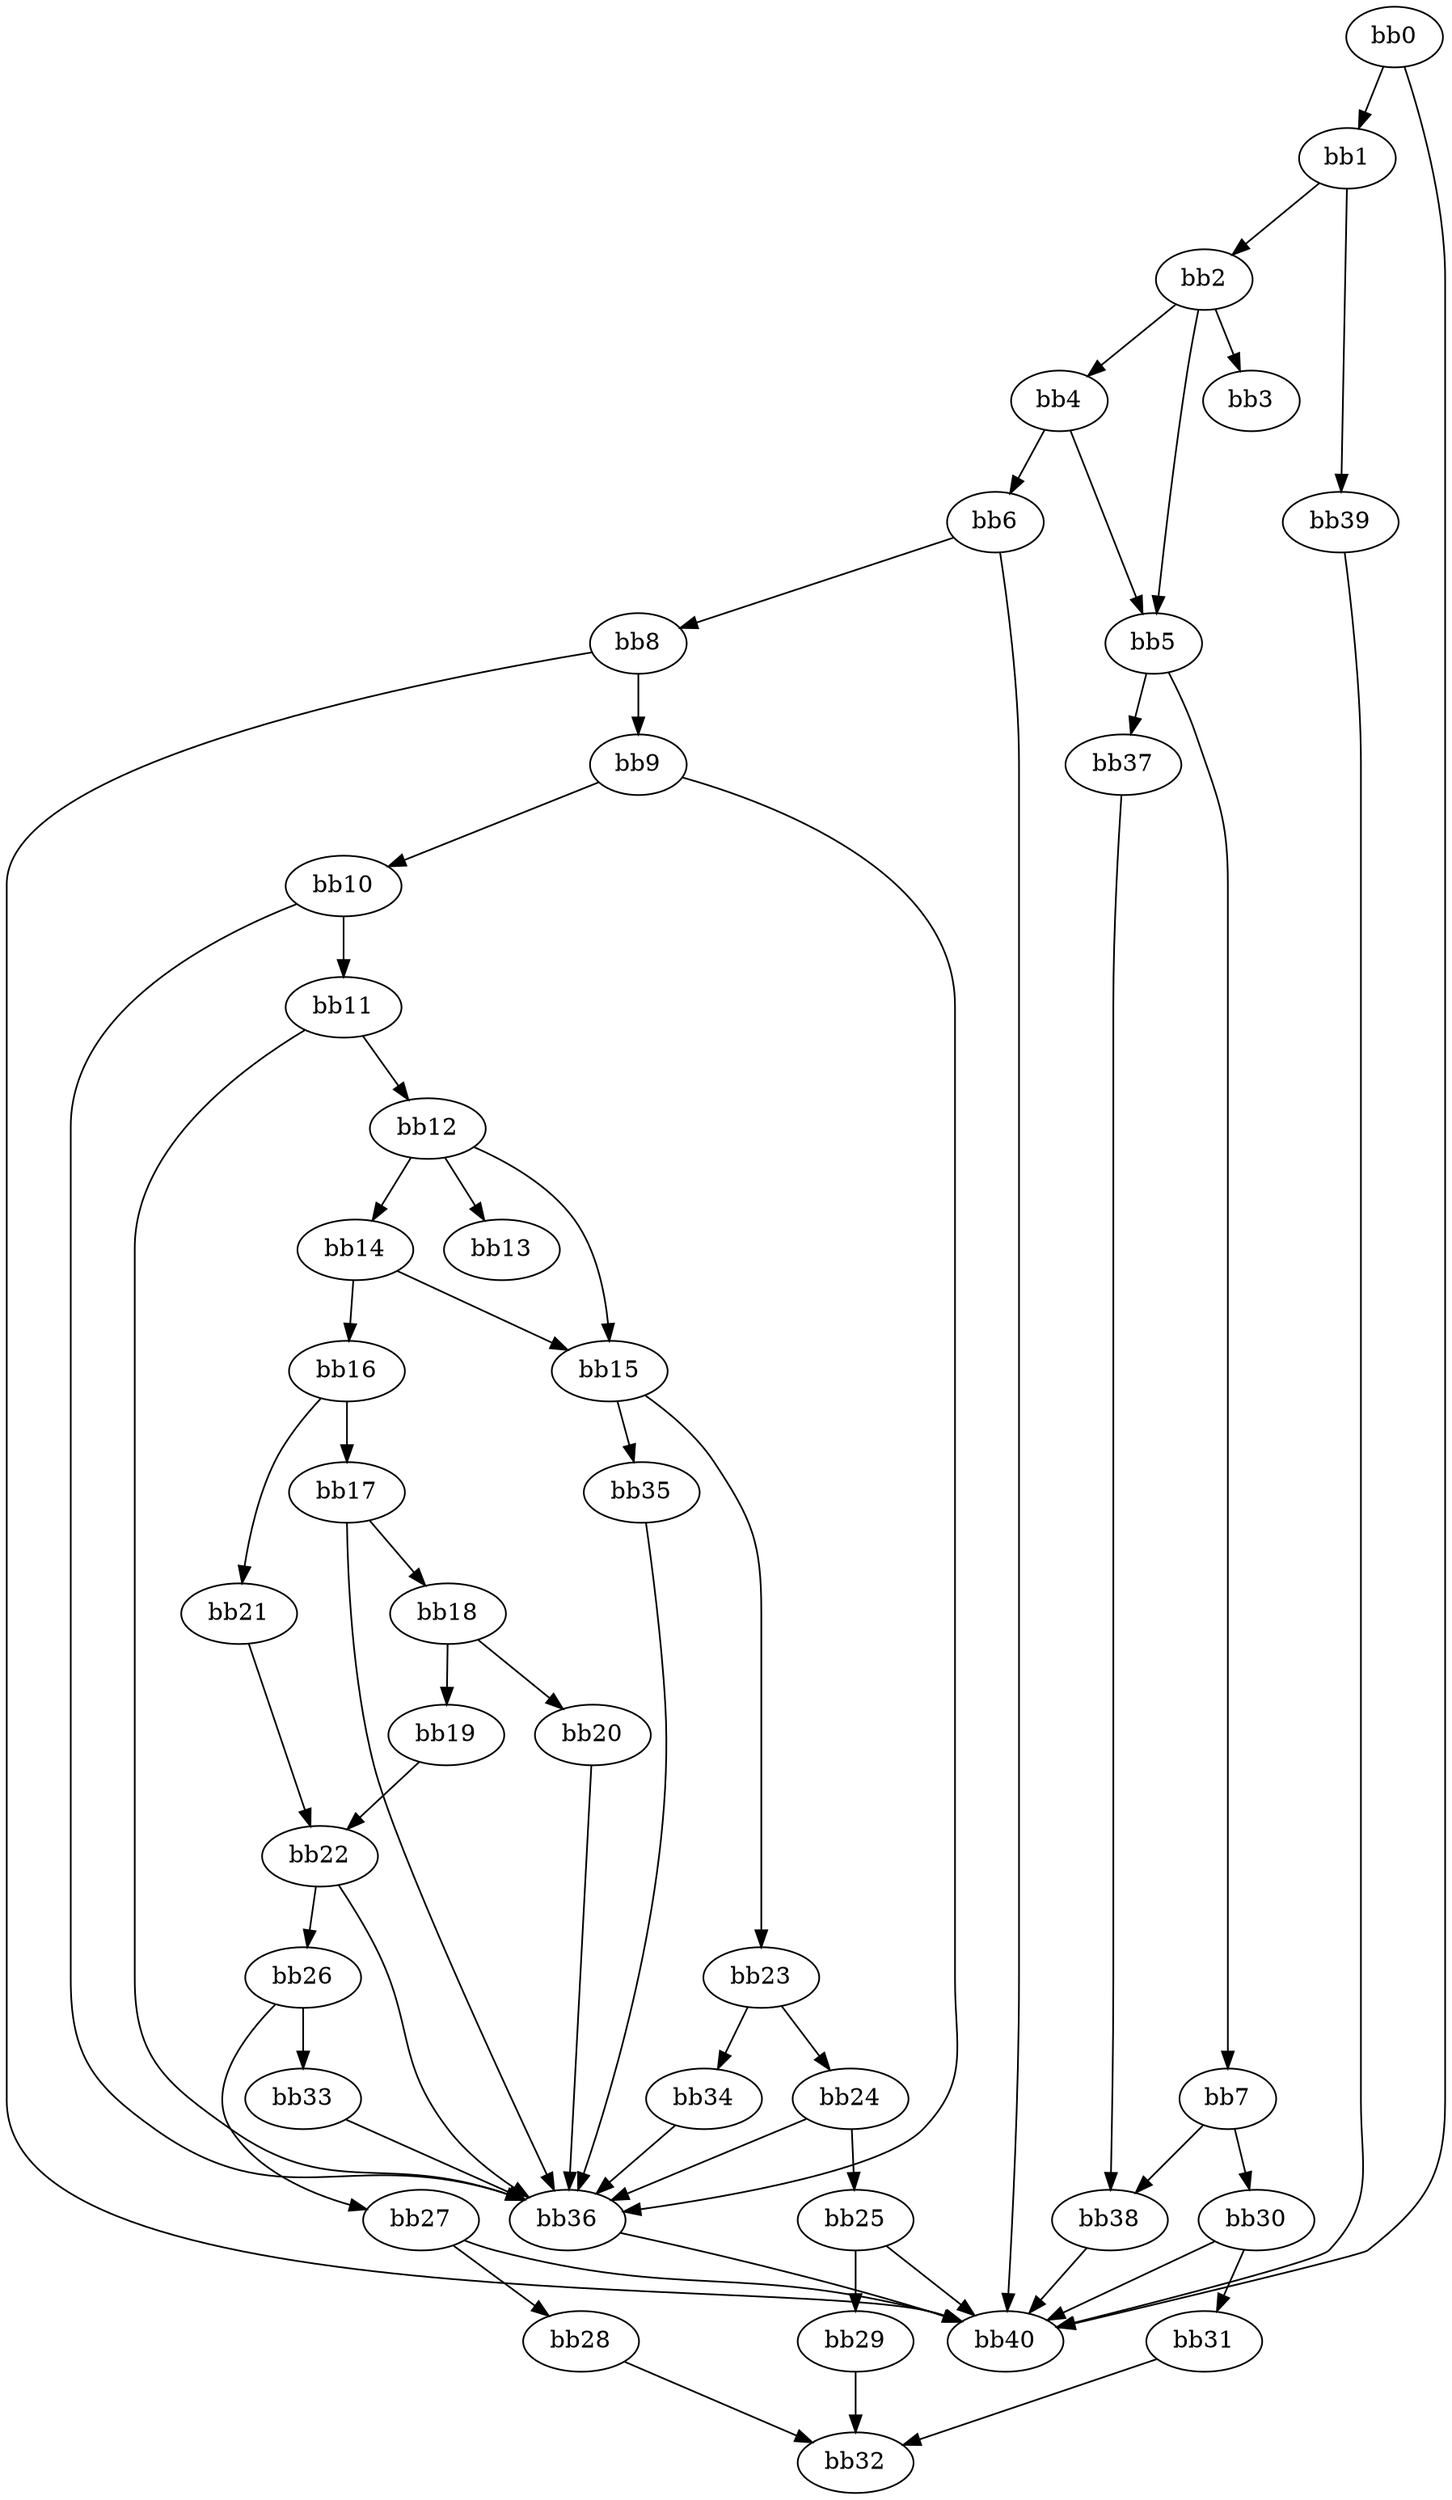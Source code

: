 digraph {
    0 [ label = "bb0\l" ]
    1 [ label = "bb1\l" ]
    2 [ label = "bb2\l" ]
    3 [ label = "bb3\l" ]
    4 [ label = "bb4\l" ]
    5 [ label = "bb5\l" ]
    6 [ label = "bb6\l" ]
    7 [ label = "bb7\l" ]
    8 [ label = "bb8\l" ]
    9 [ label = "bb9\l" ]
    10 [ label = "bb10\l" ]
    11 [ label = "bb11\l" ]
    12 [ label = "bb12\l" ]
    13 [ label = "bb13\l" ]
    14 [ label = "bb14\l" ]
    15 [ label = "bb15\l" ]
    16 [ label = "bb16\l" ]
    17 [ label = "bb17\l" ]
    18 [ label = "bb18\l" ]
    19 [ label = "bb19\l" ]
    20 [ label = "bb20\l" ]
    21 [ label = "bb21\l" ]
    22 [ label = "bb22\l" ]
    23 [ label = "bb23\l" ]
    24 [ label = "bb24\l" ]
    25 [ label = "bb25\l" ]
    26 [ label = "bb26\l" ]
    27 [ label = "bb27\l" ]
    28 [ label = "bb28\l" ]
    29 [ label = "bb29\l" ]
    30 [ label = "bb30\l" ]
    31 [ label = "bb31\l" ]
    32 [ label = "bb32\l" ]
    33 [ label = "bb33\l" ]
    34 [ label = "bb34\l" ]
    35 [ label = "bb35\l" ]
    36 [ label = "bb36\l" ]
    37 [ label = "bb37\l" ]
    38 [ label = "bb38\l" ]
    39 [ label = "bb39\l" ]
    40 [ label = "bb40\l" ]
    0 -> 1 [ ]
    0 -> 40 [ ]
    1 -> 2 [ ]
    1 -> 39 [ ]
    2 -> 3 [ ]
    2 -> 4 [ ]
    2 -> 5 [ ]
    4 -> 5 [ ]
    4 -> 6 [ ]
    5 -> 7 [ ]
    5 -> 37 [ ]
    6 -> 8 [ ]
    6 -> 40 [ ]
    7 -> 30 [ ]
    7 -> 38 [ ]
    8 -> 9 [ ]
    8 -> 40 [ ]
    9 -> 10 [ ]
    9 -> 36 [ ]
    10 -> 11 [ ]
    10 -> 36 [ ]
    11 -> 12 [ ]
    11 -> 36 [ ]
    12 -> 13 [ ]
    12 -> 14 [ ]
    12 -> 15 [ ]
    14 -> 15 [ ]
    14 -> 16 [ ]
    15 -> 23 [ ]
    15 -> 35 [ ]
    16 -> 17 [ ]
    16 -> 21 [ ]
    17 -> 18 [ ]
    17 -> 36 [ ]
    18 -> 19 [ ]
    18 -> 20 [ ]
    19 -> 22 [ ]
    20 -> 36 [ ]
    21 -> 22 [ ]
    22 -> 26 [ ]
    22 -> 36 [ ]
    23 -> 24 [ ]
    23 -> 34 [ ]
    24 -> 25 [ ]
    24 -> 36 [ ]
    25 -> 29 [ ]
    25 -> 40 [ ]
    26 -> 27 [ ]
    26 -> 33 [ ]
    27 -> 28 [ ]
    27 -> 40 [ ]
    28 -> 32 [ ]
    29 -> 32 [ ]
    30 -> 31 [ ]
    30 -> 40 [ ]
    31 -> 32 [ ]
    33 -> 36 [ ]
    34 -> 36 [ ]
    35 -> 36 [ ]
    36 -> 40 [ ]
    37 -> 38 [ ]
    38 -> 40 [ ]
    39 -> 40 [ ]
}

